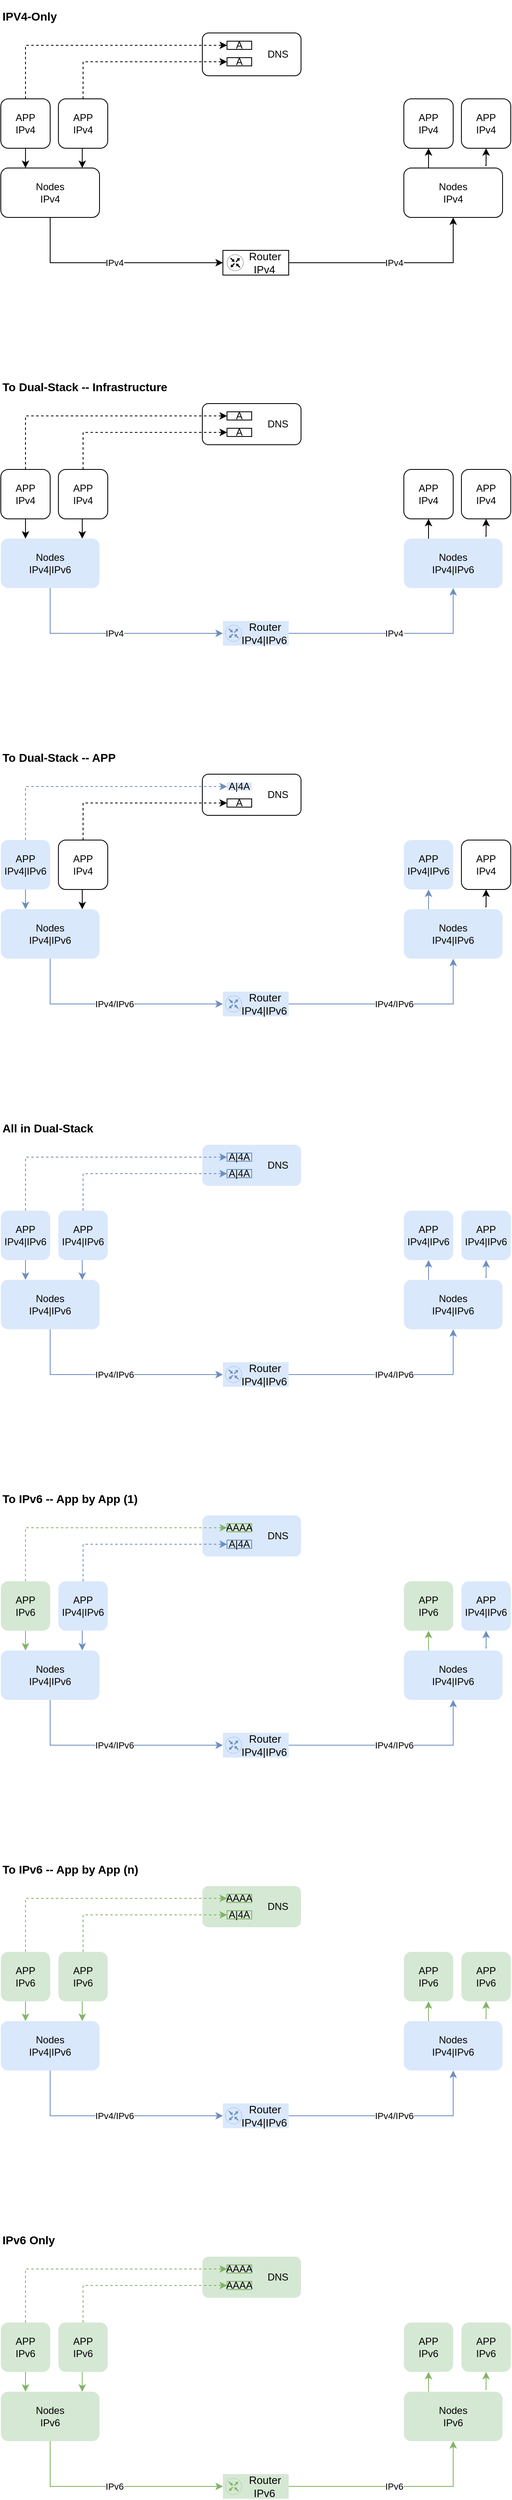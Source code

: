 <mxfile version="24.2.5" type="github">
  <diagram name="Page-1" id="hf8vbC5gnfpXznW6TtMR">
    <mxGraphModel dx="1272" dy="808" grid="1" gridSize="6" guides="1" tooltips="1" connect="1" arrows="1" fold="1" page="1" pageScale="1" pageWidth="850" pageHeight="450" math="0" shadow="0">
      <root>
        <mxCell id="0" />
        <mxCell id="1" parent="0" />
        <mxCell id="gsKdTAAplyLeZxzxBcaJ-124" value="" style="edgeStyle=orthogonalEdgeStyle;rounded=0;orthogonalLoop=1;jettySize=auto;html=1;" edge="1" parent="1" source="gsKdTAAplyLeZxzxBcaJ-125" target="gsKdTAAplyLeZxzxBcaJ-126">
          <mxGeometry relative="1" as="geometry">
            <Array as="points">
              <mxPoint x="145" y="258" />
              <mxPoint x="145" y="258" />
            </Array>
          </mxGeometry>
        </mxCell>
        <mxCell id="gsKdTAAplyLeZxzxBcaJ-125" value="APP&lt;div data-sider-select-id=&quot;33506169-b03d-43fa-859e-f544d424c816&quot;&gt;IPv4&lt;/div&gt;" style="rounded=1;whiteSpace=wrap;html=1;" vertex="1" parent="1">
          <mxGeometry x="115" y="178" width="60" height="60" as="geometry" />
        </mxCell>
        <mxCell id="gsKdTAAplyLeZxzxBcaJ-126" value="Nodes&lt;div&gt;IPv4&lt;/div&gt;" style="whiteSpace=wrap;html=1;rounded=1;" vertex="1" parent="1">
          <mxGeometry x="115" y="262" width="120" height="60" as="geometry" />
        </mxCell>
        <mxCell id="gsKdTAAplyLeZxzxBcaJ-127" value="Router&amp;nbsp;&amp;nbsp;&lt;div style=&quot;font-size: 13px;&quot;&gt;IPv4&amp;nbsp; &amp;nbsp;&amp;nbsp;&lt;/div&gt;" style="rounded=0;whiteSpace=wrap;html=1;fontSize=13;verticalAlign=middle;align=right;" vertex="1" parent="1">
          <mxGeometry x="385" y="362" width="80" height="30" as="geometry" />
        </mxCell>
        <mxCell id="gsKdTAAplyLeZxzxBcaJ-128" value="DNS&amp;nbsp; &amp;nbsp;&amp;nbsp;" style="rounded=1;whiteSpace=wrap;html=1;align=right;verticalAlign=middle;" vertex="1" parent="1">
          <mxGeometry x="360" y="98" width="120" height="52" as="geometry" />
        </mxCell>
        <mxCell id="gsKdTAAplyLeZxzxBcaJ-129" value="" style="edgeStyle=orthogonalEdgeStyle;rounded=0;orthogonalLoop=1;jettySize=auto;html=1;entryX=0.5;entryY=1;entryDx=0;entryDy=0;exitX=0.5;exitY=0;exitDx=0;exitDy=0;" edge="1" parent="1" source="gsKdTAAplyLeZxzxBcaJ-131" target="gsKdTAAplyLeZxzxBcaJ-130">
          <mxGeometry relative="1" as="geometry">
            <mxPoint x="755" y="242" as="sourcePoint" />
          </mxGeometry>
        </mxCell>
        <mxCell id="gsKdTAAplyLeZxzxBcaJ-130" value="APP&lt;div data-sider-select-id=&quot;33506169-b03d-43fa-859e-f544d424c816&quot;&gt;IPv4&lt;/div&gt;" style="rounded=1;whiteSpace=wrap;html=1;" vertex="1" parent="1">
          <mxGeometry x="605" y="178" width="60" height="60" as="geometry" />
        </mxCell>
        <mxCell id="gsKdTAAplyLeZxzxBcaJ-131" value="Nodes&lt;div&gt;IPv4&lt;/div&gt;" style="whiteSpace=wrap;html=1;rounded=1;" vertex="1" parent="1">
          <mxGeometry x="605" y="262" width="120" height="60" as="geometry" />
        </mxCell>
        <mxCell id="gsKdTAAplyLeZxzxBcaJ-132" value="" style="sketch=0;points=[[0.5,0,0],[1,0.5,0],[0.5,1,0],[0,0.5,0],[0.145,0.145,0],[0.856,0.145,0],[0.855,0.856,0],[0.145,0.855,0]];verticalLabelPosition=bottom;html=1;verticalAlign=top;aspect=fixed;align=center;pointerEvents=1;shape=mxgraph.cisco19.rect;prIcon=router;" vertex="1" parent="1">
          <mxGeometry x="390" y="367" width="20" height="20" as="geometry" />
        </mxCell>
        <mxCell id="gsKdTAAplyLeZxzxBcaJ-133" value="IPv4" style="endArrow=classic;html=1;rounded=0;exitX=1;exitY=0.5;exitDx=0;exitDy=0;entryX=0.5;entryY=1;entryDx=0;entryDy=0;" edge="1" parent="1" source="gsKdTAAplyLeZxzxBcaJ-127" target="gsKdTAAplyLeZxzxBcaJ-131">
          <mxGeometry width="50" height="50" relative="1" as="geometry">
            <mxPoint x="480" y="382" as="sourcePoint" />
            <mxPoint x="530" y="332" as="targetPoint" />
            <Array as="points">
              <mxPoint x="665" y="377" />
            </Array>
          </mxGeometry>
        </mxCell>
        <mxCell id="gsKdTAAplyLeZxzxBcaJ-134" value="IPv4" style="endArrow=classic;html=1;rounded=0;exitX=0.5;exitY=1;exitDx=0;exitDy=0;entryX=0;entryY=0.5;entryDx=0;entryDy=0;" edge="1" parent="1" source="gsKdTAAplyLeZxzxBcaJ-126" target="gsKdTAAplyLeZxzxBcaJ-127">
          <mxGeometry width="50" height="50" relative="1" as="geometry">
            <mxPoint x="205" y="462" as="sourcePoint" />
            <mxPoint x="255" y="412" as="targetPoint" />
            <Array as="points">
              <mxPoint x="175" y="377" />
            </Array>
          </mxGeometry>
        </mxCell>
        <mxCell id="gsKdTAAplyLeZxzxBcaJ-135" value="" style="endArrow=classic;html=1;rounded=0;exitX=0.5;exitY=0;exitDx=0;exitDy=0;entryX=0;entryY=0.5;entryDx=0;entryDy=0;dashed=1;edgeStyle=orthogonalEdgeStyle;" edge="1" parent="1" source="gsKdTAAplyLeZxzxBcaJ-125" target="gsKdTAAplyLeZxzxBcaJ-140">
          <mxGeometry width="50" height="50" relative="1" as="geometry">
            <mxPoint x="455" y="292" as="sourcePoint" />
            <mxPoint x="505" y="242" as="targetPoint" />
          </mxGeometry>
        </mxCell>
        <mxCell id="gsKdTAAplyLeZxzxBcaJ-136" value="APP&lt;div data-sider-select-id=&quot;33506169-b03d-43fa-859e-f544d424c816&quot;&gt;IPv4&lt;/div&gt;" style="rounded=1;whiteSpace=wrap;html=1;" vertex="1" parent="1">
          <mxGeometry x="675" y="178" width="60" height="60" as="geometry" />
        </mxCell>
        <mxCell id="gsKdTAAplyLeZxzxBcaJ-137" value="" style="edgeStyle=orthogonalEdgeStyle;rounded=0;orthogonalLoop=1;jettySize=auto;html=1;exitX=0.825;exitY=-0.05;exitDx=0;exitDy=0;entryX=0.5;entryY=1;entryDx=0;entryDy=0;exitPerimeter=0;" edge="1" parent="1" source="gsKdTAAplyLeZxzxBcaJ-131" target="gsKdTAAplyLeZxzxBcaJ-136">
          <mxGeometry relative="1" as="geometry">
            <mxPoint x="675" y="272" as="sourcePoint" />
            <mxPoint x="715" y="242" as="targetPoint" />
          </mxGeometry>
        </mxCell>
        <mxCell id="gsKdTAAplyLeZxzxBcaJ-138" value="APP&lt;div data-sider-select-id=&quot;33506169-b03d-43fa-859e-f544d424c816&quot;&gt;IPv4&lt;/div&gt;" style="rounded=1;whiteSpace=wrap;html=1;" vertex="1" parent="1">
          <mxGeometry x="185" y="178" width="60" height="60" as="geometry" />
        </mxCell>
        <mxCell id="gsKdTAAplyLeZxzxBcaJ-139" value="" style="edgeStyle=orthogonalEdgeStyle;rounded=0;orthogonalLoop=1;jettySize=auto;html=1;" edge="1" parent="1">
          <mxGeometry relative="1" as="geometry">
            <mxPoint x="214" y="238" as="sourcePoint" />
            <mxPoint x="214" y="262" as="targetPoint" />
            <Array as="points">
              <mxPoint x="214" y="258" />
              <mxPoint x="214" y="258" />
            </Array>
          </mxGeometry>
        </mxCell>
        <mxCell id="gsKdTAAplyLeZxzxBcaJ-140" value="A" style="rounded=0;whiteSpace=wrap;html=1;" vertex="1" parent="1">
          <mxGeometry x="390" y="108" width="30" height="10" as="geometry" />
        </mxCell>
        <mxCell id="gsKdTAAplyLeZxzxBcaJ-141" value="A" style="rounded=0;whiteSpace=wrap;html=1;" vertex="1" parent="1">
          <mxGeometry x="390" y="128" width="30" height="10" as="geometry" />
        </mxCell>
        <mxCell id="gsKdTAAplyLeZxzxBcaJ-142" value="" style="endArrow=classic;html=1;rounded=0;exitX=0.5;exitY=0;exitDx=0;exitDy=0;dashed=1;edgeStyle=orthogonalEdgeStyle;entryX=0;entryY=0.5;entryDx=0;entryDy=0;" edge="1" parent="1" source="gsKdTAAplyLeZxzxBcaJ-138" target="gsKdTAAplyLeZxzxBcaJ-141">
          <mxGeometry width="50" height="50" relative="1" as="geometry">
            <mxPoint x="155" y="188" as="sourcePoint" />
            <mxPoint x="385" y="133" as="targetPoint" />
          </mxGeometry>
        </mxCell>
        <mxCell id="gsKdTAAplyLeZxzxBcaJ-146" value="" style="edgeStyle=orthogonalEdgeStyle;rounded=0;orthogonalLoop=1;jettySize=auto;html=1;" edge="1" parent="1" source="gsKdTAAplyLeZxzxBcaJ-147" target="gsKdTAAplyLeZxzxBcaJ-148">
          <mxGeometry relative="1" as="geometry">
            <Array as="points">
              <mxPoint x="145" y="708" />
              <mxPoint x="145" y="708" />
            </Array>
          </mxGeometry>
        </mxCell>
        <mxCell id="gsKdTAAplyLeZxzxBcaJ-147" value="APP&lt;div data-sider-select-id=&quot;33506169-b03d-43fa-859e-f544d424c816&quot;&gt;IPv4&lt;/div&gt;" style="rounded=1;whiteSpace=wrap;html=1;" vertex="1" parent="1">
          <mxGeometry x="115" y="628" width="60" height="60" as="geometry" />
        </mxCell>
        <mxCell id="gsKdTAAplyLeZxzxBcaJ-148" value="Nodes&lt;div&gt;IPv4|IPv6&lt;/div&gt;" style="whiteSpace=wrap;html=1;rounded=1;fillColor=#dae8fc;strokeColor=none;" vertex="1" parent="1">
          <mxGeometry x="115" y="712" width="120" height="60" as="geometry" />
        </mxCell>
        <mxCell id="gsKdTAAplyLeZxzxBcaJ-149" value="Router&amp;nbsp;&amp;nbsp;&lt;div style=&quot;font-size: 13px;&quot;&gt;IPv4|IPv6&lt;/div&gt;" style="rounded=0;whiteSpace=wrap;html=1;fontSize=13;verticalAlign=middle;align=right;fillColor=#dae8fc;strokeColor=none;" vertex="1" parent="1">
          <mxGeometry x="385" y="812" width="80" height="30" as="geometry" />
        </mxCell>
        <mxCell id="gsKdTAAplyLeZxzxBcaJ-150" value="DNS&amp;nbsp; &amp;nbsp;&amp;nbsp;" style="rounded=1;whiteSpace=wrap;html=1;align=right;verticalAlign=middle;" vertex="1" parent="1">
          <mxGeometry x="360" y="548" width="120" height="50" as="geometry" />
        </mxCell>
        <mxCell id="gsKdTAAplyLeZxzxBcaJ-151" value="" style="edgeStyle=orthogonalEdgeStyle;rounded=0;orthogonalLoop=1;jettySize=auto;html=1;entryX=0.5;entryY=1;entryDx=0;entryDy=0;exitX=0.25;exitY=0;exitDx=0;exitDy=0;" edge="1" parent="1" source="gsKdTAAplyLeZxzxBcaJ-153" target="gsKdTAAplyLeZxzxBcaJ-152">
          <mxGeometry relative="1" as="geometry">
            <mxPoint x="755" y="692" as="sourcePoint" />
          </mxGeometry>
        </mxCell>
        <mxCell id="gsKdTAAplyLeZxzxBcaJ-152" value="APP&lt;div data-sider-select-id=&quot;33506169-b03d-43fa-859e-f544d424c816&quot;&gt;IPv4&lt;/div&gt;" style="rounded=1;whiteSpace=wrap;html=1;" vertex="1" parent="1">
          <mxGeometry x="605" y="628" width="60" height="60" as="geometry" />
        </mxCell>
        <mxCell id="gsKdTAAplyLeZxzxBcaJ-153" value="Nodes&lt;div&gt;IPv4|IPv6&lt;/div&gt;" style="whiteSpace=wrap;html=1;rounded=1;fillColor=#dae8fc;strokeColor=none;" vertex="1" parent="1">
          <mxGeometry x="605" y="712" width="120" height="60" as="geometry" />
        </mxCell>
        <mxCell id="gsKdTAAplyLeZxzxBcaJ-154" value="" style="sketch=0;points=[[0.5,0,0],[1,0.5,0],[0.5,1,0],[0,0.5,0],[0.145,0.145,0],[0.856,0.145,0],[0.855,0.856,0],[0.145,0.855,0]];verticalLabelPosition=bottom;html=1;verticalAlign=top;aspect=fixed;align=center;pointerEvents=1;shape=mxgraph.cisco19.rect;prIcon=router;fillColor=#dae8fc;strokeColor=#6c8ebf;" vertex="1" parent="1">
          <mxGeometry x="388" y="817" width="20" height="20" as="geometry" />
        </mxCell>
        <mxCell id="gsKdTAAplyLeZxzxBcaJ-155" value="IPv4" style="endArrow=classic;html=1;rounded=0;exitX=1;exitY=0.5;exitDx=0;exitDy=0;entryX=0.5;entryY=1;entryDx=0;entryDy=0;fillColor=#dae8fc;strokeColor=#6c8ebf;" edge="1" parent="1" source="gsKdTAAplyLeZxzxBcaJ-149" target="gsKdTAAplyLeZxzxBcaJ-153">
          <mxGeometry width="50" height="50" relative="1" as="geometry">
            <mxPoint x="480" y="832" as="sourcePoint" />
            <mxPoint x="530" y="782" as="targetPoint" />
            <Array as="points">
              <mxPoint x="665" y="827" />
            </Array>
          </mxGeometry>
        </mxCell>
        <mxCell id="gsKdTAAplyLeZxzxBcaJ-156" value="IPv4" style="endArrow=classic;html=1;rounded=0;exitX=0.5;exitY=1;exitDx=0;exitDy=0;entryX=0;entryY=0.5;entryDx=0;entryDy=0;fillColor=#dae8fc;strokeColor=#6c8ebf;" edge="1" parent="1" source="gsKdTAAplyLeZxzxBcaJ-148" target="gsKdTAAplyLeZxzxBcaJ-149">
          <mxGeometry width="50" height="50" relative="1" as="geometry">
            <mxPoint x="205" y="912" as="sourcePoint" />
            <mxPoint x="255" y="862" as="targetPoint" />
            <Array as="points">
              <mxPoint x="175" y="827" />
            </Array>
          </mxGeometry>
        </mxCell>
        <mxCell id="gsKdTAAplyLeZxzxBcaJ-157" value="" style="endArrow=classic;html=1;rounded=0;exitX=0.5;exitY=0;exitDx=0;exitDy=0;entryX=0;entryY=0.5;entryDx=0;entryDy=0;dashed=1;edgeStyle=orthogonalEdgeStyle;" edge="1" parent="1" source="gsKdTAAplyLeZxzxBcaJ-147" target="gsKdTAAplyLeZxzxBcaJ-162">
          <mxGeometry width="50" height="50" relative="1" as="geometry">
            <mxPoint x="455" y="742" as="sourcePoint" />
            <mxPoint x="505" y="692" as="targetPoint" />
          </mxGeometry>
        </mxCell>
        <mxCell id="gsKdTAAplyLeZxzxBcaJ-158" value="APP&lt;div data-sider-select-id=&quot;33506169-b03d-43fa-859e-f544d424c816&quot;&gt;IPv4&lt;/div&gt;" style="rounded=1;whiteSpace=wrap;html=1;" vertex="1" parent="1">
          <mxGeometry x="675" y="628" width="60" height="60" as="geometry" />
        </mxCell>
        <mxCell id="gsKdTAAplyLeZxzxBcaJ-159" value="" style="edgeStyle=orthogonalEdgeStyle;rounded=0;orthogonalLoop=1;jettySize=auto;html=1;exitX=0.825;exitY=-0.05;exitDx=0;exitDy=0;entryX=0.5;entryY=1;entryDx=0;entryDy=0;exitPerimeter=0;" edge="1" parent="1" source="gsKdTAAplyLeZxzxBcaJ-153" target="gsKdTAAplyLeZxzxBcaJ-158">
          <mxGeometry relative="1" as="geometry">
            <mxPoint x="675" y="722" as="sourcePoint" />
            <mxPoint x="715" y="692" as="targetPoint" />
          </mxGeometry>
        </mxCell>
        <mxCell id="gsKdTAAplyLeZxzxBcaJ-160" value="APP&lt;div data-sider-select-id=&quot;33506169-b03d-43fa-859e-f544d424c816&quot;&gt;IPv4&lt;/div&gt;" style="rounded=1;whiteSpace=wrap;html=1;" vertex="1" parent="1">
          <mxGeometry x="185" y="628" width="60" height="60" as="geometry" />
        </mxCell>
        <mxCell id="gsKdTAAplyLeZxzxBcaJ-161" value="" style="edgeStyle=orthogonalEdgeStyle;rounded=0;orthogonalLoop=1;jettySize=auto;html=1;" edge="1" parent="1">
          <mxGeometry relative="1" as="geometry">
            <mxPoint x="214" y="688" as="sourcePoint" />
            <mxPoint x="214" y="712" as="targetPoint" />
            <Array as="points">
              <mxPoint x="214" y="708" />
              <mxPoint x="214" y="708" />
            </Array>
          </mxGeometry>
        </mxCell>
        <mxCell id="gsKdTAAplyLeZxzxBcaJ-162" value="A" style="rounded=0;whiteSpace=wrap;html=1;" vertex="1" parent="1">
          <mxGeometry x="390" y="558" width="30" height="10" as="geometry" />
        </mxCell>
        <mxCell id="gsKdTAAplyLeZxzxBcaJ-163" value="A" style="rounded=0;whiteSpace=wrap;html=1;" vertex="1" parent="1">
          <mxGeometry x="390" y="578" width="30" height="10" as="geometry" />
        </mxCell>
        <mxCell id="gsKdTAAplyLeZxzxBcaJ-164" value="" style="endArrow=classic;html=1;rounded=0;exitX=0.5;exitY=0;exitDx=0;exitDy=0;dashed=1;edgeStyle=orthogonalEdgeStyle;entryX=0;entryY=0.5;entryDx=0;entryDy=0;" edge="1" parent="1" source="gsKdTAAplyLeZxzxBcaJ-160" target="gsKdTAAplyLeZxzxBcaJ-163">
          <mxGeometry width="50" height="50" relative="1" as="geometry">
            <mxPoint x="155" y="638" as="sourcePoint" />
            <mxPoint x="385" y="583" as="targetPoint" />
          </mxGeometry>
        </mxCell>
        <mxCell id="gsKdTAAplyLeZxzxBcaJ-165" value="" style="edgeStyle=orthogonalEdgeStyle;rounded=0;orthogonalLoop=1;jettySize=auto;html=1;fillColor=#dae8fc;strokeColor=#6c8ebf;" edge="1" parent="1" source="gsKdTAAplyLeZxzxBcaJ-166" target="gsKdTAAplyLeZxzxBcaJ-167">
          <mxGeometry relative="1" as="geometry">
            <Array as="points">
              <mxPoint x="145" y="1158" />
              <mxPoint x="145" y="1158" />
            </Array>
          </mxGeometry>
        </mxCell>
        <mxCell id="gsKdTAAplyLeZxzxBcaJ-166" value="APP&lt;div data-sider-select-id=&quot;33506169-b03d-43fa-859e-f544d424c816&quot;&gt;IPv4|IPv6&lt;/div&gt;" style="rounded=1;whiteSpace=wrap;html=1;fillColor=#dae8fc;strokeColor=none;" vertex="1" parent="1">
          <mxGeometry x="115" y="1078" width="60" height="60" as="geometry" />
        </mxCell>
        <mxCell id="gsKdTAAplyLeZxzxBcaJ-167" value="Nodes&lt;div&gt;IPv4|IPv6&lt;/div&gt;" style="whiteSpace=wrap;html=1;rounded=1;fillColor=#dae8fc;strokeColor=none;" vertex="1" parent="1">
          <mxGeometry x="115" y="1162" width="120" height="60" as="geometry" />
        </mxCell>
        <mxCell id="gsKdTAAplyLeZxzxBcaJ-168" value="Router&amp;nbsp;&amp;nbsp;&lt;div style=&quot;font-size: 13px;&quot;&gt;IPv4|IPv6&lt;/div&gt;" style="rounded=0;whiteSpace=wrap;html=1;fontSize=13;verticalAlign=middle;align=right;fillColor=#dae8fc;strokeColor=none;" vertex="1" parent="1">
          <mxGeometry x="385" y="1262" width="80" height="30" as="geometry" />
        </mxCell>
        <mxCell id="gsKdTAAplyLeZxzxBcaJ-169" value="DNS&amp;nbsp; &amp;nbsp;&amp;nbsp;" style="rounded=1;whiteSpace=wrap;html=1;align=right;verticalAlign=middle;" vertex="1" parent="1">
          <mxGeometry x="360" y="998" width="120" height="50" as="geometry" />
        </mxCell>
        <mxCell id="gsKdTAAplyLeZxzxBcaJ-170" value="" style="rounded=0;orthogonalLoop=1;jettySize=auto;html=1;entryX=0.5;entryY=1;entryDx=0;entryDy=0;exitX=0.25;exitY=0;exitDx=0;exitDy=0;fillColor=#dae8fc;strokeColor=#6c8ebf;edgeStyle=orthogonalEdgeStyle;" edge="1" parent="1" source="gsKdTAAplyLeZxzxBcaJ-172" target="gsKdTAAplyLeZxzxBcaJ-171">
          <mxGeometry relative="1" as="geometry">
            <mxPoint x="755" y="1142" as="sourcePoint" />
          </mxGeometry>
        </mxCell>
        <mxCell id="gsKdTAAplyLeZxzxBcaJ-171" value="APP&lt;div data-sider-select-id=&quot;33506169-b03d-43fa-859e-f544d424c816&quot;&gt;IPv4|IPv6&lt;/div&gt;" style="rounded=1;whiteSpace=wrap;html=1;fillColor=#dae8fc;strokeColor=none;" vertex="1" parent="1">
          <mxGeometry x="605" y="1078" width="60" height="60" as="geometry" />
        </mxCell>
        <mxCell id="gsKdTAAplyLeZxzxBcaJ-172" value="Nodes&lt;div&gt;IPv4|IPv6&lt;/div&gt;" style="whiteSpace=wrap;html=1;rounded=1;fillColor=#dae8fc;strokeColor=none;" vertex="1" parent="1">
          <mxGeometry x="605" y="1162" width="120" height="60" as="geometry" />
        </mxCell>
        <mxCell id="gsKdTAAplyLeZxzxBcaJ-173" value="" style="sketch=0;points=[[0.5,0,0],[1,0.5,0],[0.5,1,0],[0,0.5,0],[0.145,0.145,0],[0.856,0.145,0],[0.855,0.856,0],[0.145,0.855,0]];verticalLabelPosition=bottom;html=1;verticalAlign=top;aspect=fixed;align=center;pointerEvents=1;shape=mxgraph.cisco19.rect;prIcon=router;fillColor=#dae8fc;strokeColor=#6c8ebf;" vertex="1" parent="1">
          <mxGeometry x="388" y="1267" width="20" height="20" as="geometry" />
        </mxCell>
        <mxCell id="gsKdTAAplyLeZxzxBcaJ-174" value="IPv4/IPv6" style="endArrow=classic;html=1;rounded=0;exitX=1;exitY=0.5;exitDx=0;exitDy=0;entryX=0.5;entryY=1;entryDx=0;entryDy=0;fillColor=#dae8fc;strokeColor=#6c8ebf;edgeStyle=orthogonalEdgeStyle;" edge="1" parent="1" source="gsKdTAAplyLeZxzxBcaJ-168" target="gsKdTAAplyLeZxzxBcaJ-172">
          <mxGeometry width="50" height="50" relative="1" as="geometry">
            <mxPoint x="480" y="1282" as="sourcePoint" />
            <mxPoint x="530" y="1232" as="targetPoint" />
          </mxGeometry>
        </mxCell>
        <mxCell id="gsKdTAAplyLeZxzxBcaJ-175" value="IPv4/IPv6" style="endArrow=classic;html=1;rounded=0;exitX=0.5;exitY=1;exitDx=0;exitDy=0;entryX=0;entryY=0.5;entryDx=0;entryDy=0;fillColor=#dae8fc;strokeColor=#6c8ebf;edgeStyle=orthogonalEdgeStyle;" edge="1" parent="1" source="gsKdTAAplyLeZxzxBcaJ-167" target="gsKdTAAplyLeZxzxBcaJ-168">
          <mxGeometry width="50" height="50" relative="1" as="geometry">
            <mxPoint x="205" y="1362" as="sourcePoint" />
            <mxPoint x="255" y="1312" as="targetPoint" />
          </mxGeometry>
        </mxCell>
        <mxCell id="gsKdTAAplyLeZxzxBcaJ-176" value="" style="endArrow=classic;html=1;rounded=0;exitX=0.5;exitY=0;exitDx=0;exitDy=0;entryX=0;entryY=0.5;entryDx=0;entryDy=0;dashed=1;edgeStyle=orthogonalEdgeStyle;fillColor=#dae8fc;strokeColor=#6c8ebf;" edge="1" parent="1" source="gsKdTAAplyLeZxzxBcaJ-166" target="gsKdTAAplyLeZxzxBcaJ-181">
          <mxGeometry width="50" height="50" relative="1" as="geometry">
            <mxPoint x="455" y="1192" as="sourcePoint" />
            <mxPoint x="505" y="1142" as="targetPoint" />
          </mxGeometry>
        </mxCell>
        <mxCell id="gsKdTAAplyLeZxzxBcaJ-177" value="APP&lt;div data-sider-select-id=&quot;33506169-b03d-43fa-859e-f544d424c816&quot;&gt;IPv4&lt;/div&gt;" style="rounded=1;whiteSpace=wrap;html=1;" vertex="1" parent="1">
          <mxGeometry x="675" y="1078" width="60" height="60" as="geometry" />
        </mxCell>
        <mxCell id="gsKdTAAplyLeZxzxBcaJ-178" value="" style="edgeStyle=orthogonalEdgeStyle;rounded=0;orthogonalLoop=1;jettySize=auto;html=1;exitX=0.825;exitY=-0.05;exitDx=0;exitDy=0;entryX=0.5;entryY=1;entryDx=0;entryDy=0;exitPerimeter=0;" edge="1" parent="1" source="gsKdTAAplyLeZxzxBcaJ-172" target="gsKdTAAplyLeZxzxBcaJ-177">
          <mxGeometry relative="1" as="geometry">
            <mxPoint x="675" y="1172" as="sourcePoint" />
            <mxPoint x="715" y="1142" as="targetPoint" />
          </mxGeometry>
        </mxCell>
        <mxCell id="gsKdTAAplyLeZxzxBcaJ-179" value="APP&lt;div data-sider-select-id=&quot;33506169-b03d-43fa-859e-f544d424c816&quot;&gt;IPv4&lt;/div&gt;" style="rounded=1;whiteSpace=wrap;html=1;" vertex="1" parent="1">
          <mxGeometry x="185" y="1078" width="60" height="60" as="geometry" />
        </mxCell>
        <mxCell id="gsKdTAAplyLeZxzxBcaJ-180" value="" style="edgeStyle=orthogonalEdgeStyle;rounded=0;orthogonalLoop=1;jettySize=auto;html=1;" edge="1" parent="1">
          <mxGeometry relative="1" as="geometry">
            <mxPoint x="214" y="1138" as="sourcePoint" />
            <mxPoint x="214" y="1162" as="targetPoint" />
          </mxGeometry>
        </mxCell>
        <mxCell id="gsKdTAAplyLeZxzxBcaJ-181" value="A|4A" style="rounded=0;whiteSpace=wrap;html=1;fillColor=#dae8fc;strokeColor=none;" vertex="1" parent="1">
          <mxGeometry x="390" y="1008" width="30" height="10" as="geometry" />
        </mxCell>
        <mxCell id="gsKdTAAplyLeZxzxBcaJ-182" value="A" style="rounded=0;whiteSpace=wrap;html=1;" vertex="1" parent="1">
          <mxGeometry x="390" y="1028" width="30" height="10" as="geometry" />
        </mxCell>
        <mxCell id="gsKdTAAplyLeZxzxBcaJ-183" value="" style="endArrow=classic;html=1;rounded=0;exitX=0.5;exitY=0;exitDx=0;exitDy=0;dashed=1;edgeStyle=orthogonalEdgeStyle;entryX=0;entryY=0.5;entryDx=0;entryDy=0;" edge="1" parent="1" source="gsKdTAAplyLeZxzxBcaJ-179" target="gsKdTAAplyLeZxzxBcaJ-182">
          <mxGeometry width="50" height="50" relative="1" as="geometry">
            <mxPoint x="155" y="1088" as="sourcePoint" />
            <mxPoint x="385" y="1033" as="targetPoint" />
          </mxGeometry>
        </mxCell>
        <mxCell id="gsKdTAAplyLeZxzxBcaJ-186" value="" style="edgeStyle=orthogonalEdgeStyle;rounded=0;orthogonalLoop=1;jettySize=auto;html=1;fillColor=#dae8fc;strokeColor=#6c8ebf;" edge="1" parent="1" source="gsKdTAAplyLeZxzxBcaJ-187" target="gsKdTAAplyLeZxzxBcaJ-188">
          <mxGeometry relative="1" as="geometry">
            <Array as="points">
              <mxPoint x="145" y="1608" />
              <mxPoint x="145" y="1608" />
            </Array>
          </mxGeometry>
        </mxCell>
        <mxCell id="gsKdTAAplyLeZxzxBcaJ-187" value="APP&lt;div data-sider-select-id=&quot;33506169-b03d-43fa-859e-f544d424c816&quot;&gt;IPv4|IPv6&lt;/div&gt;" style="rounded=1;whiteSpace=wrap;html=1;fillColor=#dae8fc;strokeColor=none;" vertex="1" parent="1">
          <mxGeometry x="115" y="1528" width="60" height="60" as="geometry" />
        </mxCell>
        <mxCell id="gsKdTAAplyLeZxzxBcaJ-188" value="Nodes&lt;div&gt;IPv4|IPv6&lt;/div&gt;" style="whiteSpace=wrap;html=1;rounded=1;fillColor=#dae8fc;strokeColor=none;" vertex="1" parent="1">
          <mxGeometry x="115" y="1612" width="120" height="60" as="geometry" />
        </mxCell>
        <mxCell id="gsKdTAAplyLeZxzxBcaJ-189" value="Router&amp;nbsp;&amp;nbsp;&lt;div style=&quot;font-size: 13px;&quot;&gt;IPv4|IPv6&lt;/div&gt;" style="rounded=0;whiteSpace=wrap;html=1;fontSize=13;verticalAlign=middle;align=right;fillColor=#dae8fc;strokeColor=none;" vertex="1" parent="1">
          <mxGeometry x="385" y="1712" width="80" height="30" as="geometry" />
        </mxCell>
        <mxCell id="gsKdTAAplyLeZxzxBcaJ-190" value="DNS&amp;nbsp; &amp;nbsp;&amp;nbsp;" style="rounded=1;whiteSpace=wrap;html=1;align=right;verticalAlign=middle;fillColor=#dae8fc;strokeColor=none;" vertex="1" parent="1">
          <mxGeometry x="360" y="1448" width="120" height="50" as="geometry" />
        </mxCell>
        <mxCell id="gsKdTAAplyLeZxzxBcaJ-191" value="" style="rounded=0;orthogonalLoop=1;jettySize=auto;html=1;entryX=0.5;entryY=1;entryDx=0;entryDy=0;exitX=0.25;exitY=0;exitDx=0;exitDy=0;fillColor=#dae8fc;strokeColor=#6c8ebf;edgeStyle=orthogonalEdgeStyle;" edge="1" parent="1" source="gsKdTAAplyLeZxzxBcaJ-193" target="gsKdTAAplyLeZxzxBcaJ-192">
          <mxGeometry relative="1" as="geometry">
            <mxPoint x="755" y="1592" as="sourcePoint" />
          </mxGeometry>
        </mxCell>
        <mxCell id="gsKdTAAplyLeZxzxBcaJ-192" value="APP&lt;div data-sider-select-id=&quot;33506169-b03d-43fa-859e-f544d424c816&quot;&gt;IPv4|IPv6&lt;/div&gt;" style="rounded=1;whiteSpace=wrap;html=1;fillColor=#dae8fc;strokeColor=none;" vertex="1" parent="1">
          <mxGeometry x="605" y="1528" width="60" height="60" as="geometry" />
        </mxCell>
        <mxCell id="gsKdTAAplyLeZxzxBcaJ-193" value="Nodes&lt;div data-sider-select-id=&quot;7f1770d8-5948-4bd1-8e71-c7a89c594ba0&quot;&gt;IPv4|IPv6&lt;/div&gt;" style="whiteSpace=wrap;html=1;rounded=1;fillColor=#dae8fc;strokeColor=none;" vertex="1" parent="1">
          <mxGeometry x="605" y="1612" width="120" height="60" as="geometry" />
        </mxCell>
        <mxCell id="gsKdTAAplyLeZxzxBcaJ-194" value="" style="sketch=0;points=[[0.5,0,0],[1,0.5,0],[0.5,1,0],[0,0.5,0],[0.145,0.145,0],[0.856,0.145,0],[0.855,0.856,0],[0.145,0.855,0]];verticalLabelPosition=bottom;html=1;verticalAlign=top;aspect=fixed;align=center;pointerEvents=1;shape=mxgraph.cisco19.rect;prIcon=router;fillColor=#dae8fc;strokeColor=#6c8ebf;" vertex="1" parent="1">
          <mxGeometry x="388" y="1717" width="20" height="20" as="geometry" />
        </mxCell>
        <mxCell id="gsKdTAAplyLeZxzxBcaJ-195" value="IPv4/IPv6" style="endArrow=classic;html=1;rounded=0;exitX=1;exitY=0.5;exitDx=0;exitDy=0;entryX=0.5;entryY=1;entryDx=0;entryDy=0;fillColor=#dae8fc;strokeColor=#6c8ebf;edgeStyle=orthogonalEdgeStyle;" edge="1" parent="1" source="gsKdTAAplyLeZxzxBcaJ-189" target="gsKdTAAplyLeZxzxBcaJ-193">
          <mxGeometry width="50" height="50" relative="1" as="geometry">
            <mxPoint x="480" y="1732" as="sourcePoint" />
            <mxPoint x="530" y="1682" as="targetPoint" />
          </mxGeometry>
        </mxCell>
        <mxCell id="gsKdTAAplyLeZxzxBcaJ-196" value="IPv4/IPv6" style="endArrow=classic;html=1;rounded=0;exitX=0.5;exitY=1;exitDx=0;exitDy=0;entryX=0;entryY=0.5;entryDx=0;entryDy=0;fillColor=#dae8fc;strokeColor=#6c8ebf;edgeStyle=orthogonalEdgeStyle;" edge="1" parent="1" source="gsKdTAAplyLeZxzxBcaJ-188" target="gsKdTAAplyLeZxzxBcaJ-189">
          <mxGeometry width="50" height="50" relative="1" as="geometry">
            <mxPoint x="205" y="1812" as="sourcePoint" />
            <mxPoint x="255" y="1762" as="targetPoint" />
          </mxGeometry>
        </mxCell>
        <mxCell id="gsKdTAAplyLeZxzxBcaJ-197" value="" style="endArrow=classic;html=1;rounded=0;exitX=0.5;exitY=0;exitDx=0;exitDy=0;entryX=0;entryY=0.5;entryDx=0;entryDy=0;dashed=1;edgeStyle=orthogonalEdgeStyle;fillColor=#dae8fc;strokeColor=#6c8ebf;" edge="1" parent="1" source="gsKdTAAplyLeZxzxBcaJ-187" target="gsKdTAAplyLeZxzxBcaJ-202">
          <mxGeometry width="50" height="50" relative="1" as="geometry">
            <mxPoint x="455" y="1642" as="sourcePoint" />
            <mxPoint x="505" y="1592" as="targetPoint" />
          </mxGeometry>
        </mxCell>
        <mxCell id="gsKdTAAplyLeZxzxBcaJ-198" value="APP&lt;div data-sider-select-id=&quot;33506169-b03d-43fa-859e-f544d424c816&quot;&gt;IPv4|IPv6&lt;/div&gt;" style="rounded=1;whiteSpace=wrap;html=1;fillColor=#dae8fc;strokeColor=none;" vertex="1" parent="1">
          <mxGeometry x="675" y="1528" width="60" height="60" as="geometry" />
        </mxCell>
        <mxCell id="gsKdTAAplyLeZxzxBcaJ-199" value="" style="edgeStyle=orthogonalEdgeStyle;rounded=0;orthogonalLoop=1;jettySize=auto;html=1;exitX=0.825;exitY=-0.05;exitDx=0;exitDy=0;entryX=0.5;entryY=1;entryDx=0;entryDy=0;exitPerimeter=0;fillColor=#dae8fc;strokeColor=#6c8ebf;" edge="1" parent="1" source="gsKdTAAplyLeZxzxBcaJ-193" target="gsKdTAAplyLeZxzxBcaJ-198">
          <mxGeometry relative="1" as="geometry">
            <mxPoint x="675" y="1622" as="sourcePoint" />
            <mxPoint x="715" y="1592" as="targetPoint" />
          </mxGeometry>
        </mxCell>
        <mxCell id="gsKdTAAplyLeZxzxBcaJ-200" value="APP&lt;div data-sider-select-id=&quot;33506169-b03d-43fa-859e-f544d424c816&quot;&gt;IPv4|IPv6&lt;/div&gt;" style="rounded=1;whiteSpace=wrap;html=1;fillColor=#dae8fc;strokeColor=none;" vertex="1" parent="1">
          <mxGeometry x="185" y="1528" width="60" height="60" as="geometry" />
        </mxCell>
        <mxCell id="gsKdTAAplyLeZxzxBcaJ-201" value="" style="edgeStyle=orthogonalEdgeStyle;rounded=0;orthogonalLoop=1;jettySize=auto;html=1;fillColor=#dae8fc;strokeColor=#6c8ebf;" edge="1" parent="1">
          <mxGeometry relative="1" as="geometry">
            <mxPoint x="214" y="1588" as="sourcePoint" />
            <mxPoint x="214" y="1612" as="targetPoint" />
          </mxGeometry>
        </mxCell>
        <mxCell id="gsKdTAAplyLeZxzxBcaJ-202" value="A|4A" style="rounded=0;whiteSpace=wrap;html=1;fillColor=#dae8fc;strokeColor=#6c8ebf;" vertex="1" parent="1">
          <mxGeometry x="390" y="1458" width="30" height="10" as="geometry" />
        </mxCell>
        <mxCell id="gsKdTAAplyLeZxzxBcaJ-203" value="A|4A" style="rounded=0;whiteSpace=wrap;html=1;fillColor=#dae8fc;strokeColor=#6c8ebf;" vertex="1" parent="1">
          <mxGeometry x="390" y="1478" width="30" height="10" as="geometry" />
        </mxCell>
        <mxCell id="gsKdTAAplyLeZxzxBcaJ-204" value="" style="endArrow=classic;html=1;rounded=0;exitX=0.5;exitY=0;exitDx=0;exitDy=0;dashed=1;edgeStyle=orthogonalEdgeStyle;entryX=0;entryY=0.5;entryDx=0;entryDy=0;fillColor=#dae8fc;strokeColor=#6c8ebf;" edge="1" parent="1" source="gsKdTAAplyLeZxzxBcaJ-200" target="gsKdTAAplyLeZxzxBcaJ-203">
          <mxGeometry width="50" height="50" relative="1" as="geometry">
            <mxPoint x="155" y="1538" as="sourcePoint" />
            <mxPoint x="385" y="1483" as="targetPoint" />
          </mxGeometry>
        </mxCell>
        <mxCell id="gsKdTAAplyLeZxzxBcaJ-205" value="" style="edgeStyle=orthogonalEdgeStyle;rounded=0;orthogonalLoop=1;jettySize=auto;html=1;fillColor=#d5e8d4;strokeColor=#82b366;" edge="1" parent="1" source="gsKdTAAplyLeZxzxBcaJ-206" target="gsKdTAAplyLeZxzxBcaJ-207">
          <mxGeometry relative="1" as="geometry">
            <Array as="points">
              <mxPoint x="145" y="2058" />
              <mxPoint x="145" y="2058" />
            </Array>
          </mxGeometry>
        </mxCell>
        <mxCell id="gsKdTAAplyLeZxzxBcaJ-206" value="APP&lt;div data-sider-select-id=&quot;33506169-b03d-43fa-859e-f544d424c816&quot;&gt;IPv6&lt;/div&gt;" style="rounded=1;whiteSpace=wrap;html=1;fillColor=#d5e8d4;strokeColor=none;" vertex="1" parent="1">
          <mxGeometry x="115" y="1978" width="60" height="60" as="geometry" />
        </mxCell>
        <mxCell id="gsKdTAAplyLeZxzxBcaJ-207" value="Nodes&lt;div&gt;IPv4|IPv6&lt;/div&gt;" style="whiteSpace=wrap;html=1;rounded=1;fillColor=#dae8fc;strokeColor=none;" vertex="1" parent="1">
          <mxGeometry x="115" y="2062" width="120" height="60" as="geometry" />
        </mxCell>
        <mxCell id="gsKdTAAplyLeZxzxBcaJ-208" value="Router&amp;nbsp;&amp;nbsp;&lt;div style=&quot;font-size: 13px;&quot;&gt;IPv4|IPv6&lt;/div&gt;" style="rounded=0;whiteSpace=wrap;html=1;fontSize=13;verticalAlign=middle;align=right;fillColor=#dae8fc;strokeColor=none;" vertex="1" parent="1">
          <mxGeometry x="385" y="2162" width="80" height="30" as="geometry" />
        </mxCell>
        <mxCell id="gsKdTAAplyLeZxzxBcaJ-209" value="DNS&amp;nbsp; &amp;nbsp;&amp;nbsp;" style="rounded=1;whiteSpace=wrap;html=1;align=right;verticalAlign=middle;fillColor=#dae8fc;strokeColor=none;" vertex="1" parent="1">
          <mxGeometry x="360" y="1898" width="120" height="50" as="geometry" />
        </mxCell>
        <mxCell id="gsKdTAAplyLeZxzxBcaJ-210" value="" style="rounded=0;orthogonalLoop=1;jettySize=auto;html=1;entryX=0.5;entryY=1;entryDx=0;entryDy=0;fillColor=#d5e8d4;strokeColor=#82b366;edgeStyle=orthogonalEdgeStyle;" edge="1" parent="1" target="gsKdTAAplyLeZxzxBcaJ-211">
          <mxGeometry relative="1" as="geometry">
            <mxPoint x="640" y="2068" as="sourcePoint" />
          </mxGeometry>
        </mxCell>
        <mxCell id="gsKdTAAplyLeZxzxBcaJ-211" value="APP&lt;div data-sider-select-id=&quot;33506169-b03d-43fa-859e-f544d424c816&quot;&gt;IPv6&lt;/div&gt;" style="rounded=1;whiteSpace=wrap;html=1;fillColor=#d5e8d4;strokeColor=none;" vertex="1" parent="1">
          <mxGeometry x="605" y="1978" width="60" height="60" as="geometry" />
        </mxCell>
        <mxCell id="gsKdTAAplyLeZxzxBcaJ-212" value="Nodes&lt;div&gt;&lt;span style=&quot;background-color: initial;&quot;&gt;IPv4|IPv6&lt;/span&gt;&lt;/div&gt;" style="whiteSpace=wrap;html=1;rounded=1;fillColor=#dae8fc;strokeColor=none;" vertex="1" parent="1">
          <mxGeometry x="605" y="2062" width="120" height="60" as="geometry" />
        </mxCell>
        <mxCell id="gsKdTAAplyLeZxzxBcaJ-213" value="" style="sketch=0;points=[[0.5,0,0],[1,0.5,0],[0.5,1,0],[0,0.5,0],[0.145,0.145,0],[0.856,0.145,0],[0.855,0.856,0],[0.145,0.855,0]];verticalLabelPosition=bottom;html=1;verticalAlign=top;aspect=fixed;align=center;pointerEvents=1;shape=mxgraph.cisco19.rect;prIcon=router;fillColor=#dae8fc;strokeColor=#6c8ebf;" vertex="1" parent="1">
          <mxGeometry x="388" y="2167" width="20" height="20" as="geometry" />
        </mxCell>
        <mxCell id="gsKdTAAplyLeZxzxBcaJ-214" value="IPv4/IPv6" style="endArrow=classic;html=1;rounded=0;exitX=1;exitY=0.5;exitDx=0;exitDy=0;entryX=0.5;entryY=1;entryDx=0;entryDy=0;fillColor=#dae8fc;strokeColor=#6c8ebf;edgeStyle=orthogonalEdgeStyle;" edge="1" parent="1" source="gsKdTAAplyLeZxzxBcaJ-208" target="gsKdTAAplyLeZxzxBcaJ-212">
          <mxGeometry width="50" height="50" relative="1" as="geometry">
            <mxPoint x="480" y="2182" as="sourcePoint" />
            <mxPoint x="530" y="2132" as="targetPoint" />
          </mxGeometry>
        </mxCell>
        <mxCell id="gsKdTAAplyLeZxzxBcaJ-215" value="IPv4/IPv6" style="endArrow=classic;html=1;rounded=0;exitX=0.5;exitY=1;exitDx=0;exitDy=0;entryX=0;entryY=0.5;entryDx=0;entryDy=0;fillColor=#dae8fc;strokeColor=#6c8ebf;edgeStyle=orthogonalEdgeStyle;" edge="1" parent="1" source="gsKdTAAplyLeZxzxBcaJ-207" target="gsKdTAAplyLeZxzxBcaJ-208">
          <mxGeometry width="50" height="50" relative="1" as="geometry">
            <mxPoint x="205" y="2262" as="sourcePoint" />
            <mxPoint x="255" y="2212" as="targetPoint" />
          </mxGeometry>
        </mxCell>
        <mxCell id="gsKdTAAplyLeZxzxBcaJ-216" value="" style="endArrow=classic;html=1;rounded=0;exitX=0.5;exitY=0;exitDx=0;exitDy=0;entryX=0;entryY=0.5;entryDx=0;entryDy=0;dashed=1;edgeStyle=orthogonalEdgeStyle;fillColor=#d5e8d4;strokeColor=#82b366;" edge="1" parent="1" source="gsKdTAAplyLeZxzxBcaJ-206" target="gsKdTAAplyLeZxzxBcaJ-221">
          <mxGeometry width="50" height="50" relative="1" as="geometry">
            <mxPoint x="455" y="2092" as="sourcePoint" />
            <mxPoint x="505" y="2042" as="targetPoint" />
          </mxGeometry>
        </mxCell>
        <mxCell id="gsKdTAAplyLeZxzxBcaJ-217" value="APP&lt;div data-sider-select-id=&quot;33506169-b03d-43fa-859e-f544d424c816&quot;&gt;IPv4|IPv6&lt;/div&gt;" style="rounded=1;whiteSpace=wrap;html=1;fillColor=#dae8fc;strokeColor=none;" vertex="1" parent="1">
          <mxGeometry x="675" y="1978" width="60" height="60" as="geometry" />
        </mxCell>
        <mxCell id="gsKdTAAplyLeZxzxBcaJ-218" value="" style="edgeStyle=orthogonalEdgeStyle;rounded=0;orthogonalLoop=1;jettySize=auto;html=1;exitX=0.825;exitY=-0.05;exitDx=0;exitDy=0;entryX=0.5;entryY=1;entryDx=0;entryDy=0;exitPerimeter=0;fillColor=#dae8fc;strokeColor=#6c8ebf;" edge="1" parent="1" source="gsKdTAAplyLeZxzxBcaJ-212" target="gsKdTAAplyLeZxzxBcaJ-217">
          <mxGeometry relative="1" as="geometry">
            <mxPoint x="675" y="2072" as="sourcePoint" />
            <mxPoint x="715" y="2042" as="targetPoint" />
          </mxGeometry>
        </mxCell>
        <mxCell id="gsKdTAAplyLeZxzxBcaJ-219" value="APP&lt;div data-sider-select-id=&quot;33506169-b03d-43fa-859e-f544d424c816&quot;&gt;IPv4|IPv6&lt;/div&gt;" style="rounded=1;whiteSpace=wrap;html=1;fillColor=#dae8fc;strokeColor=none;" vertex="1" parent="1">
          <mxGeometry x="185" y="1978" width="60" height="60" as="geometry" />
        </mxCell>
        <mxCell id="gsKdTAAplyLeZxzxBcaJ-220" value="" style="edgeStyle=orthogonalEdgeStyle;rounded=0;orthogonalLoop=1;jettySize=auto;html=1;fillColor=#dae8fc;strokeColor=#6c8ebf;" edge="1" parent="1">
          <mxGeometry relative="1" as="geometry">
            <mxPoint x="214" y="2038" as="sourcePoint" />
            <mxPoint x="214" y="2062" as="targetPoint" />
          </mxGeometry>
        </mxCell>
        <mxCell id="gsKdTAAplyLeZxzxBcaJ-221" value="AAAA" style="rounded=0;whiteSpace=wrap;html=1;fillColor=#d5e8d4;strokeColor=#82b366;" vertex="1" parent="1">
          <mxGeometry x="390" y="1908" width="30" height="10" as="geometry" />
        </mxCell>
        <mxCell id="gsKdTAAplyLeZxzxBcaJ-222" value="A|4A" style="rounded=0;whiteSpace=wrap;html=1;fillColor=#dae8fc;strokeColor=#6c8ebf;" vertex="1" parent="1">
          <mxGeometry x="390" y="1928" width="30" height="10" as="geometry" />
        </mxCell>
        <mxCell id="gsKdTAAplyLeZxzxBcaJ-223" value="" style="endArrow=classic;html=1;rounded=0;exitX=0.5;exitY=0;exitDx=0;exitDy=0;dashed=1;edgeStyle=orthogonalEdgeStyle;entryX=0;entryY=0.5;entryDx=0;entryDy=0;fillColor=#dae8fc;strokeColor=#6c8ebf;" edge="1" parent="1" source="gsKdTAAplyLeZxzxBcaJ-219" target="gsKdTAAplyLeZxzxBcaJ-222">
          <mxGeometry width="50" height="50" relative="1" as="geometry">
            <mxPoint x="155" y="1988" as="sourcePoint" />
            <mxPoint x="385" y="1933" as="targetPoint" />
          </mxGeometry>
        </mxCell>
        <mxCell id="gsKdTAAplyLeZxzxBcaJ-263" value="" style="edgeStyle=orthogonalEdgeStyle;rounded=0;orthogonalLoop=1;jettySize=auto;html=1;fillColor=#d5e8d4;strokeColor=#82b366;" edge="1" parent="1" source="gsKdTAAplyLeZxzxBcaJ-264" target="gsKdTAAplyLeZxzxBcaJ-265">
          <mxGeometry relative="1" as="geometry">
            <Array as="points">
              <mxPoint x="145" y="2958" />
              <mxPoint x="145" y="2958" />
            </Array>
          </mxGeometry>
        </mxCell>
        <mxCell id="gsKdTAAplyLeZxzxBcaJ-264" value="APP&lt;div data-sider-select-id=&quot;33506169-b03d-43fa-859e-f544d424c816&quot;&gt;IPv6&lt;/div&gt;" style="rounded=1;whiteSpace=wrap;html=1;fillColor=#d5e8d4;strokeColor=none;" vertex="1" parent="1">
          <mxGeometry x="115" y="2878" width="60" height="60" as="geometry" />
        </mxCell>
        <mxCell id="gsKdTAAplyLeZxzxBcaJ-265" value="Nodes&lt;div&gt;IPv6&lt;/div&gt;" style="whiteSpace=wrap;html=1;rounded=1;fillColor=#d5e8d4;strokeColor=none;" vertex="1" parent="1">
          <mxGeometry x="115" y="2962" width="120" height="60" as="geometry" />
        </mxCell>
        <mxCell id="gsKdTAAplyLeZxzxBcaJ-266" value="Router&amp;nbsp;&amp;nbsp;&lt;div style=&quot;font-size: 13px;&quot;&gt;IPv6&amp;nbsp; &amp;nbsp;&amp;nbsp;&lt;/div&gt;" style="rounded=0;whiteSpace=wrap;html=1;fontSize=13;verticalAlign=middle;align=right;fillColor=#d5e8d4;strokeColor=none;" vertex="1" parent="1">
          <mxGeometry x="385" y="3062" width="80" height="30" as="geometry" />
        </mxCell>
        <mxCell id="gsKdTAAplyLeZxzxBcaJ-267" value="DNS&amp;nbsp; &amp;nbsp;&amp;nbsp;" style="rounded=1;whiteSpace=wrap;html=1;align=right;verticalAlign=middle;fillColor=#d5e8d4;strokeColor=none;" vertex="1" parent="1">
          <mxGeometry x="360" y="2798" width="120" height="50" as="geometry" />
        </mxCell>
        <mxCell id="gsKdTAAplyLeZxzxBcaJ-268" value="" style="rounded=0;orthogonalLoop=1;jettySize=auto;html=1;entryX=0.5;entryY=1;entryDx=0;entryDy=0;exitX=0.25;exitY=0;exitDx=0;exitDy=0;fillColor=#d5e8d4;strokeColor=#82b366;edgeStyle=orthogonalEdgeStyle;" edge="1" parent="1" source="gsKdTAAplyLeZxzxBcaJ-270" target="gsKdTAAplyLeZxzxBcaJ-269">
          <mxGeometry relative="1" as="geometry">
            <mxPoint x="755" y="2942" as="sourcePoint" />
          </mxGeometry>
        </mxCell>
        <mxCell id="gsKdTAAplyLeZxzxBcaJ-269" value="APP&lt;div data-sider-select-id=&quot;33506169-b03d-43fa-859e-f544d424c816&quot;&gt;IPv6&lt;/div&gt;" style="rounded=1;whiteSpace=wrap;html=1;fillColor=#d5e8d4;strokeColor=none;" vertex="1" parent="1">
          <mxGeometry x="605" y="2878" width="60" height="60" as="geometry" />
        </mxCell>
        <mxCell id="gsKdTAAplyLeZxzxBcaJ-270" value="Nodes&lt;div&gt;I&lt;span style=&quot;background-color: initial;&quot;&gt;Pv6&lt;/span&gt;&lt;/div&gt;" style="whiteSpace=wrap;html=1;rounded=1;fillColor=#d5e8d4;strokeColor=none;" vertex="1" parent="1">
          <mxGeometry x="605" y="2962" width="120" height="60" as="geometry" />
        </mxCell>
        <mxCell id="gsKdTAAplyLeZxzxBcaJ-271" value="" style="sketch=0;points=[[0.5,0,0],[1,0.5,0],[0.5,1,0],[0,0.5,0],[0.145,0.145,0],[0.856,0.145,0],[0.855,0.856,0],[0.145,0.855,0]];verticalLabelPosition=bottom;html=1;verticalAlign=top;aspect=fixed;align=center;pointerEvents=1;shape=mxgraph.cisco19.rect;prIcon=router;fillColor=#d5e8d4;strokeColor=#82b366;" vertex="1" parent="1">
          <mxGeometry x="388" y="3067" width="20" height="20" as="geometry" />
        </mxCell>
        <mxCell id="gsKdTAAplyLeZxzxBcaJ-272" value="IPv6" style="endArrow=classic;html=1;rounded=0;exitX=1;exitY=0.5;exitDx=0;exitDy=0;entryX=0.5;entryY=1;entryDx=0;entryDy=0;fillColor=#d5e8d4;strokeColor=#82b366;edgeStyle=orthogonalEdgeStyle;" edge="1" parent="1" source="gsKdTAAplyLeZxzxBcaJ-266" target="gsKdTAAplyLeZxzxBcaJ-270">
          <mxGeometry width="50" height="50" relative="1" as="geometry">
            <mxPoint x="480" y="3082" as="sourcePoint" />
            <mxPoint x="530" y="3032" as="targetPoint" />
          </mxGeometry>
        </mxCell>
        <mxCell id="gsKdTAAplyLeZxzxBcaJ-273" value="IPv6" style="endArrow=classic;html=1;rounded=0;exitX=0.5;exitY=1;exitDx=0;exitDy=0;entryX=0;entryY=0.5;entryDx=0;entryDy=0;fillColor=#d5e8d4;strokeColor=#82b366;edgeStyle=orthogonalEdgeStyle;" edge="1" parent="1" source="gsKdTAAplyLeZxzxBcaJ-265" target="gsKdTAAplyLeZxzxBcaJ-266">
          <mxGeometry width="50" height="50" relative="1" as="geometry">
            <mxPoint x="205" y="3162" as="sourcePoint" />
            <mxPoint x="255" y="3112" as="targetPoint" />
          </mxGeometry>
        </mxCell>
        <mxCell id="gsKdTAAplyLeZxzxBcaJ-274" value="" style="endArrow=classic;html=1;rounded=0;exitX=0.5;exitY=0;exitDx=0;exitDy=0;entryX=0;entryY=0.5;entryDx=0;entryDy=0;dashed=1;edgeStyle=orthogonalEdgeStyle;fillColor=#d5e8d4;strokeColor=#82b366;" edge="1" parent="1" source="gsKdTAAplyLeZxzxBcaJ-264" target="gsKdTAAplyLeZxzxBcaJ-279">
          <mxGeometry width="50" height="50" relative="1" as="geometry">
            <mxPoint x="455" y="2992" as="sourcePoint" />
            <mxPoint x="505" y="2942" as="targetPoint" />
          </mxGeometry>
        </mxCell>
        <mxCell id="gsKdTAAplyLeZxzxBcaJ-275" value="APP&lt;div data-sider-select-id=&quot;33506169-b03d-43fa-859e-f544d424c816&quot;&gt;IPv6&lt;/div&gt;" style="rounded=1;whiteSpace=wrap;html=1;fillColor=#d5e8d4;strokeColor=none;" vertex="1" parent="1">
          <mxGeometry x="675" y="2878" width="60" height="60" as="geometry" />
        </mxCell>
        <mxCell id="gsKdTAAplyLeZxzxBcaJ-276" value="" style="edgeStyle=orthogonalEdgeStyle;rounded=0;orthogonalLoop=1;jettySize=auto;html=1;exitX=0.825;exitY=-0.05;exitDx=0;exitDy=0;entryX=0.5;entryY=1;entryDx=0;entryDy=0;exitPerimeter=0;fillColor=#d5e8d4;strokeColor=#82b366;" edge="1" parent="1" source="gsKdTAAplyLeZxzxBcaJ-270" target="gsKdTAAplyLeZxzxBcaJ-275">
          <mxGeometry relative="1" as="geometry">
            <mxPoint x="675" y="2972" as="sourcePoint" />
            <mxPoint x="715" y="2942" as="targetPoint" />
          </mxGeometry>
        </mxCell>
        <mxCell id="gsKdTAAplyLeZxzxBcaJ-277" value="APP&lt;div data-sider-select-id=&quot;33506169-b03d-43fa-859e-f544d424c816&quot;&gt;IPv6&lt;/div&gt;" style="rounded=1;whiteSpace=wrap;html=1;fillColor=#d5e8d4;strokeColor=none;" vertex="1" parent="1">
          <mxGeometry x="185" y="2878" width="60" height="60" as="geometry" />
        </mxCell>
        <mxCell id="gsKdTAAplyLeZxzxBcaJ-278" value="" style="edgeStyle=orthogonalEdgeStyle;rounded=0;orthogonalLoop=1;jettySize=auto;html=1;fillColor=#d5e8d4;strokeColor=#82b366;" edge="1" parent="1">
          <mxGeometry relative="1" as="geometry">
            <mxPoint x="214" y="2938" as="sourcePoint" />
            <mxPoint x="214" y="2962" as="targetPoint" />
          </mxGeometry>
        </mxCell>
        <mxCell id="gsKdTAAplyLeZxzxBcaJ-279" value="AAAA" style="rounded=0;whiteSpace=wrap;html=1;fillColor=#d5e8d4;strokeColor=#82b366;" vertex="1" parent="1">
          <mxGeometry x="390" y="2808" width="30" height="10" as="geometry" />
        </mxCell>
        <mxCell id="gsKdTAAplyLeZxzxBcaJ-280" value="AAAA" style="rounded=0;whiteSpace=wrap;html=1;fillColor=#d5e8d4;strokeColor=#82b366;" vertex="1" parent="1">
          <mxGeometry x="390" y="2828" width="30" height="10" as="geometry" />
        </mxCell>
        <mxCell id="gsKdTAAplyLeZxzxBcaJ-281" value="" style="endArrow=classic;html=1;rounded=0;exitX=0.5;exitY=0;exitDx=0;exitDy=0;dashed=1;edgeStyle=orthogonalEdgeStyle;entryX=0;entryY=0.5;entryDx=0;entryDy=0;fillColor=#d5e8d4;strokeColor=#82b366;" edge="1" parent="1" source="gsKdTAAplyLeZxzxBcaJ-277" target="gsKdTAAplyLeZxzxBcaJ-280">
          <mxGeometry width="50" height="50" relative="1" as="geometry">
            <mxPoint x="155" y="2888" as="sourcePoint" />
            <mxPoint x="385" y="2833" as="targetPoint" />
          </mxGeometry>
        </mxCell>
        <mxCell id="gsKdTAAplyLeZxzxBcaJ-284" value="IPV4-Only" style="rounded=0;whiteSpace=wrap;html=1;align=left;fontSize=14;strokeColor=none;labelBorderColor=none;fontStyle=1;fillColor=none;" vertex="1" parent="1">
          <mxGeometry x="115" y="58" width="120" height="40" as="geometry" />
        </mxCell>
        <mxCell id="gsKdTAAplyLeZxzxBcaJ-285" value="To Dual-Stack -- Infrastructure" style="rounded=0;whiteSpace=wrap;html=1;align=left;fontSize=14;strokeColor=none;labelBorderColor=none;fontStyle=1;fillColor=none;" vertex="1" parent="1">
          <mxGeometry x="115" y="508" width="245" height="40" as="geometry" />
        </mxCell>
        <mxCell id="gsKdTAAplyLeZxzxBcaJ-286" value="To Dual-Stack -- APP" style="rounded=0;whiteSpace=wrap;html=1;align=left;fontSize=14;strokeColor=none;labelBorderColor=none;fontStyle=1;fillColor=none;" vertex="1" parent="1">
          <mxGeometry x="115" y="958" width="245" height="40" as="geometry" />
        </mxCell>
        <mxCell id="gsKdTAAplyLeZxzxBcaJ-287" value="All in Dual-Stack" style="rounded=0;whiteSpace=wrap;html=1;align=left;fontSize=14;strokeColor=none;labelBorderColor=none;fontStyle=1;fillColor=none;" vertex="1" parent="1">
          <mxGeometry x="115" y="1408" width="245" height="40" as="geometry" />
        </mxCell>
        <mxCell id="gsKdTAAplyLeZxzxBcaJ-288" value="To IPv6 -- App by App (1)" style="rounded=0;whiteSpace=wrap;html=1;align=left;fontSize=14;strokeColor=none;labelBorderColor=none;fontStyle=1;fillColor=none;" vertex="1" parent="1">
          <mxGeometry x="115" y="1858" width="245" height="40" as="geometry" />
        </mxCell>
        <mxCell id="gsKdTAAplyLeZxzxBcaJ-290" value="IPv6 Only" style="rounded=0;whiteSpace=wrap;html=1;align=left;fontSize=14;strokeColor=none;labelBorderColor=none;fontStyle=1;fillColor=none;" vertex="1" parent="1">
          <mxGeometry x="115" y="2758" width="245" height="40" as="geometry" />
        </mxCell>
        <mxCell id="gsKdTAAplyLeZxzxBcaJ-292" value="" style="edgeStyle=orthogonalEdgeStyle;rounded=0;orthogonalLoop=1;jettySize=auto;html=1;fillColor=#d5e8d4;strokeColor=#82b366;" edge="1" parent="1" source="gsKdTAAplyLeZxzxBcaJ-293" target="gsKdTAAplyLeZxzxBcaJ-294">
          <mxGeometry relative="1" as="geometry">
            <Array as="points">
              <mxPoint x="145" y="2508" />
              <mxPoint x="145" y="2508" />
            </Array>
          </mxGeometry>
        </mxCell>
        <mxCell id="gsKdTAAplyLeZxzxBcaJ-293" value="APP&lt;div data-sider-select-id=&quot;33506169-b03d-43fa-859e-f544d424c816&quot;&gt;IPv6&lt;/div&gt;" style="rounded=1;whiteSpace=wrap;html=1;fillColor=#d5e8d4;strokeColor=none;" vertex="1" parent="1">
          <mxGeometry x="115" y="2428" width="60" height="60" as="geometry" />
        </mxCell>
        <mxCell id="gsKdTAAplyLeZxzxBcaJ-294" value="Nodes&lt;div&gt;IPv4|IPv6&lt;/div&gt;" style="whiteSpace=wrap;html=1;rounded=1;fillColor=#dae8fc;strokeColor=none;" vertex="1" parent="1">
          <mxGeometry x="115" y="2512" width="120" height="60" as="geometry" />
        </mxCell>
        <mxCell id="gsKdTAAplyLeZxzxBcaJ-295" value="Router&amp;nbsp;&amp;nbsp;&lt;div style=&quot;font-size: 13px;&quot;&gt;IPv4|IPv6&lt;/div&gt;" style="rounded=0;whiteSpace=wrap;html=1;fontSize=13;verticalAlign=middle;align=right;fillColor=#dae8fc;strokeColor=none;" vertex="1" parent="1">
          <mxGeometry x="385" y="2612" width="80" height="30" as="geometry" />
        </mxCell>
        <mxCell id="gsKdTAAplyLeZxzxBcaJ-296" value="DNS&amp;nbsp; &amp;nbsp;&amp;nbsp;" style="rounded=1;whiteSpace=wrap;html=1;align=right;verticalAlign=middle;fillColor=#d5e8d4;strokeColor=none;" vertex="1" parent="1">
          <mxGeometry x="360" y="2348" width="120" height="50" as="geometry" />
        </mxCell>
        <mxCell id="gsKdTAAplyLeZxzxBcaJ-297" value="" style="rounded=0;orthogonalLoop=1;jettySize=auto;html=1;entryX=0.5;entryY=1;entryDx=0;entryDy=0;fillColor=#d5e8d4;strokeColor=#82b366;edgeStyle=orthogonalEdgeStyle;" edge="1" parent="1" target="gsKdTAAplyLeZxzxBcaJ-298">
          <mxGeometry relative="1" as="geometry">
            <mxPoint x="640" y="2518" as="sourcePoint" />
          </mxGeometry>
        </mxCell>
        <mxCell id="gsKdTAAplyLeZxzxBcaJ-298" value="APP&lt;div data-sider-select-id=&quot;33506169-b03d-43fa-859e-f544d424c816&quot;&gt;IPv6&lt;/div&gt;" style="rounded=1;whiteSpace=wrap;html=1;fillColor=#d5e8d4;strokeColor=none;" vertex="1" parent="1">
          <mxGeometry x="605" y="2428" width="60" height="60" as="geometry" />
        </mxCell>
        <mxCell id="gsKdTAAplyLeZxzxBcaJ-299" value="Nodes&lt;div&gt;&lt;span style=&quot;background-color: initial;&quot;&gt;IPv4|IPv6&lt;/span&gt;&lt;/div&gt;" style="whiteSpace=wrap;html=1;rounded=1;fillColor=#dae8fc;strokeColor=none;" vertex="1" parent="1">
          <mxGeometry x="605" y="2512" width="120" height="60" as="geometry" />
        </mxCell>
        <mxCell id="gsKdTAAplyLeZxzxBcaJ-300" value="" style="sketch=0;points=[[0.5,0,0],[1,0.5,0],[0.5,1,0],[0,0.5,0],[0.145,0.145,0],[0.856,0.145,0],[0.855,0.856,0],[0.145,0.855,0]];verticalLabelPosition=bottom;html=1;verticalAlign=top;aspect=fixed;align=center;pointerEvents=1;shape=mxgraph.cisco19.rect;prIcon=router;fillColor=#dae8fc;strokeColor=#6c8ebf;" vertex="1" parent="1">
          <mxGeometry x="388" y="2617" width="20" height="20" as="geometry" />
        </mxCell>
        <mxCell id="gsKdTAAplyLeZxzxBcaJ-301" value="IPv4/IPv6" style="endArrow=classic;html=1;rounded=0;exitX=1;exitY=0.5;exitDx=0;exitDy=0;entryX=0.5;entryY=1;entryDx=0;entryDy=0;fillColor=#dae8fc;strokeColor=#6c8ebf;edgeStyle=orthogonalEdgeStyle;" edge="1" parent="1" source="gsKdTAAplyLeZxzxBcaJ-295" target="gsKdTAAplyLeZxzxBcaJ-299">
          <mxGeometry width="50" height="50" relative="1" as="geometry">
            <mxPoint x="480" y="2632" as="sourcePoint" />
            <mxPoint x="530" y="2582" as="targetPoint" />
          </mxGeometry>
        </mxCell>
        <mxCell id="gsKdTAAplyLeZxzxBcaJ-302" value="IPv4/IPv6" style="endArrow=classic;html=1;rounded=0;exitX=0.5;exitY=1;exitDx=0;exitDy=0;entryX=0;entryY=0.5;entryDx=0;entryDy=0;fillColor=#dae8fc;strokeColor=#6c8ebf;edgeStyle=orthogonalEdgeStyle;" edge="1" parent="1" source="gsKdTAAplyLeZxzxBcaJ-294" target="gsKdTAAplyLeZxzxBcaJ-295">
          <mxGeometry width="50" height="50" relative="1" as="geometry">
            <mxPoint x="205" y="2712" as="sourcePoint" />
            <mxPoint x="255" y="2662" as="targetPoint" />
          </mxGeometry>
        </mxCell>
        <mxCell id="gsKdTAAplyLeZxzxBcaJ-303" value="" style="endArrow=classic;html=1;rounded=0;exitX=0.5;exitY=0;exitDx=0;exitDy=0;entryX=0;entryY=0.5;entryDx=0;entryDy=0;dashed=1;edgeStyle=orthogonalEdgeStyle;fillColor=#d5e8d4;strokeColor=#82b366;" edge="1" parent="1" source="gsKdTAAplyLeZxzxBcaJ-293" target="gsKdTAAplyLeZxzxBcaJ-308">
          <mxGeometry width="50" height="50" relative="1" as="geometry">
            <mxPoint x="455" y="2542" as="sourcePoint" />
            <mxPoint x="505" y="2492" as="targetPoint" />
          </mxGeometry>
        </mxCell>
        <mxCell id="gsKdTAAplyLeZxzxBcaJ-304" value="APP&lt;div data-sider-select-id=&quot;33506169-b03d-43fa-859e-f544d424c816&quot;&gt;IPv6&lt;/div&gt;" style="rounded=1;whiteSpace=wrap;html=1;fillColor=#d5e8d4;strokeColor=none;" vertex="1" parent="1">
          <mxGeometry x="675" y="2428" width="60" height="60" as="geometry" />
        </mxCell>
        <mxCell id="gsKdTAAplyLeZxzxBcaJ-305" value="" style="edgeStyle=orthogonalEdgeStyle;rounded=0;orthogonalLoop=1;jettySize=auto;html=1;exitX=0.825;exitY=-0.05;exitDx=0;exitDy=0;entryX=0.5;entryY=1;entryDx=0;entryDy=0;exitPerimeter=0;fillColor=#d5e8d4;strokeColor=#82b366;" edge="1" parent="1" source="gsKdTAAplyLeZxzxBcaJ-299" target="gsKdTAAplyLeZxzxBcaJ-304">
          <mxGeometry relative="1" as="geometry">
            <mxPoint x="675" y="2522" as="sourcePoint" />
            <mxPoint x="715" y="2492" as="targetPoint" />
          </mxGeometry>
        </mxCell>
        <mxCell id="gsKdTAAplyLeZxzxBcaJ-306" value="APP&lt;div data-sider-select-id=&quot;33506169-b03d-43fa-859e-f544d424c816&quot;&gt;IPv6&lt;/div&gt;" style="rounded=1;whiteSpace=wrap;html=1;fillColor=#d5e8d4;strokeColor=none;" vertex="1" parent="1">
          <mxGeometry x="185" y="2428" width="60" height="60" as="geometry" />
        </mxCell>
        <mxCell id="gsKdTAAplyLeZxzxBcaJ-307" value="" style="edgeStyle=orthogonalEdgeStyle;rounded=0;orthogonalLoop=1;jettySize=auto;html=1;fillColor=#d5e8d4;strokeColor=#82b366;" edge="1" parent="1">
          <mxGeometry relative="1" as="geometry">
            <mxPoint x="214" y="2488" as="sourcePoint" />
            <mxPoint x="214" y="2512" as="targetPoint" />
          </mxGeometry>
        </mxCell>
        <mxCell id="gsKdTAAplyLeZxzxBcaJ-308" value="AAAA" style="rounded=0;whiteSpace=wrap;html=1;fillColor=#d5e8d4;strokeColor=#82b366;" vertex="1" parent="1">
          <mxGeometry x="390" y="2358" width="30" height="10" as="geometry" />
        </mxCell>
        <mxCell id="gsKdTAAplyLeZxzxBcaJ-309" value="A|4A" style="rounded=0;whiteSpace=wrap;html=1;fillColor=#d5e8d4;strokeColor=#82b366;" vertex="1" parent="1">
          <mxGeometry x="390" y="2378" width="30" height="10" as="geometry" />
        </mxCell>
        <mxCell id="gsKdTAAplyLeZxzxBcaJ-310" value="" style="endArrow=classic;html=1;rounded=0;exitX=0.5;exitY=0;exitDx=0;exitDy=0;dashed=1;edgeStyle=orthogonalEdgeStyle;entryX=0;entryY=0.5;entryDx=0;entryDy=0;fillColor=#d5e8d4;strokeColor=#82b366;" edge="1" parent="1" source="gsKdTAAplyLeZxzxBcaJ-306" target="gsKdTAAplyLeZxzxBcaJ-309">
          <mxGeometry width="50" height="50" relative="1" as="geometry">
            <mxPoint x="155" y="2438" as="sourcePoint" />
            <mxPoint x="385" y="2383" as="targetPoint" />
          </mxGeometry>
        </mxCell>
        <mxCell id="gsKdTAAplyLeZxzxBcaJ-311" value="To IPv6 -- App by App (n)" style="rounded=0;whiteSpace=wrap;html=1;align=left;fontSize=14;strokeColor=none;labelBorderColor=none;fontStyle=1;fillColor=none;" vertex="1" parent="1">
          <mxGeometry x="115" y="2308" width="240" height="40" as="geometry" />
        </mxCell>
      </root>
    </mxGraphModel>
  </diagram>
</mxfile>

